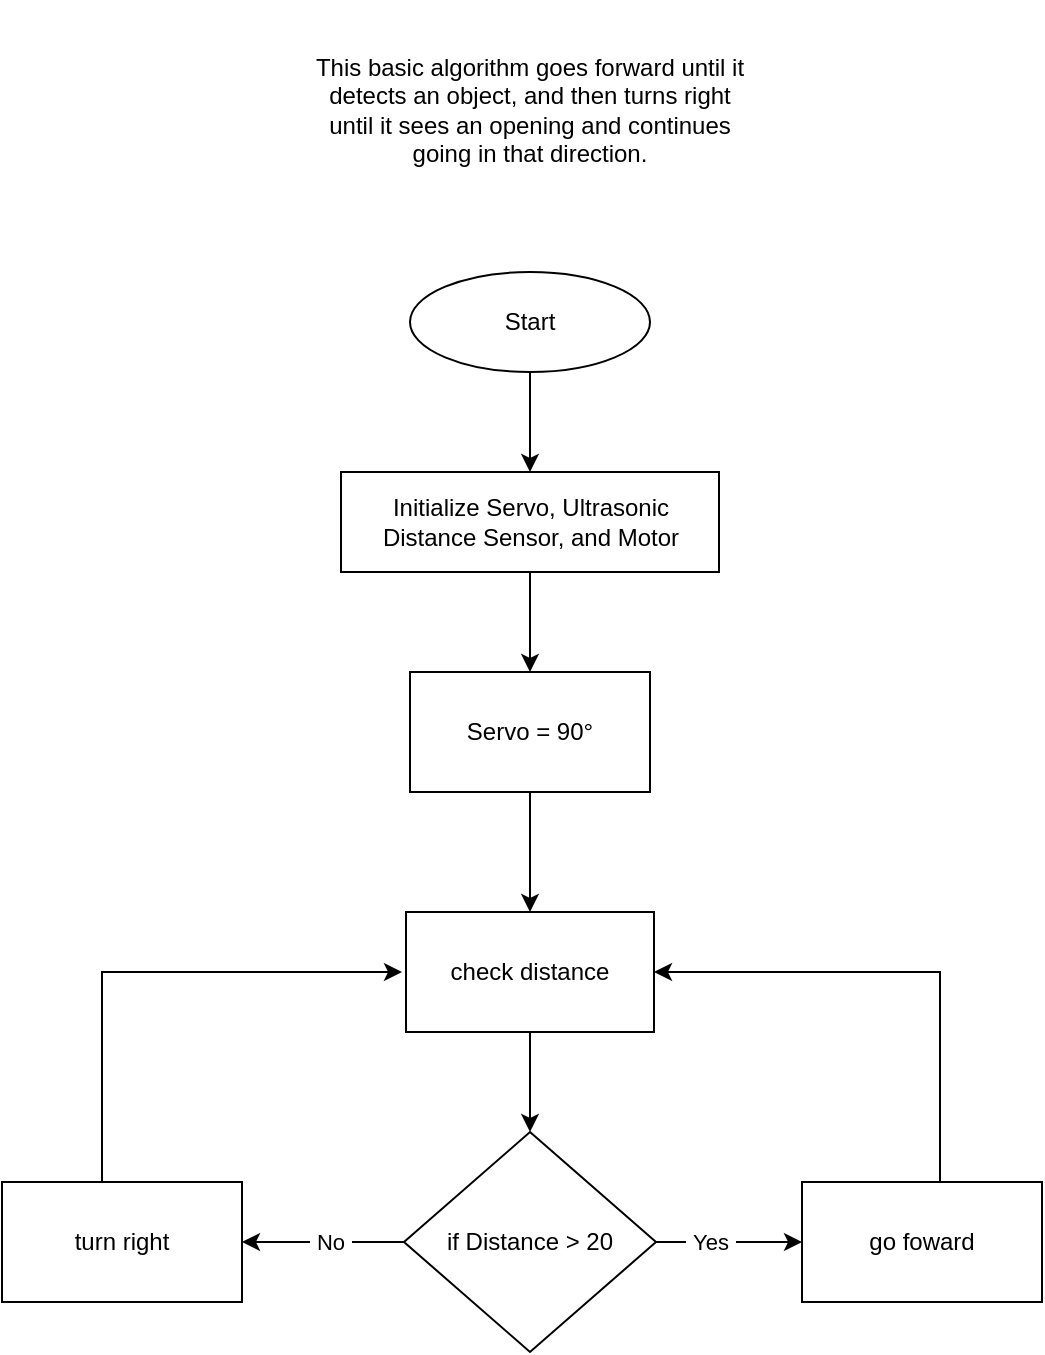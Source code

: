 <mxfile version="13.6.2" type="github">
  <diagram id="C5RBs43oDa-KdzZeNtuy" name="Page-1">
    <mxGraphModel dx="2044" dy="938" grid="1" gridSize="10" guides="1" tooltips="1" connect="1" arrows="1" fold="1" page="1" pageScale="1" pageWidth="827" pageHeight="1169" math="1" shadow="0">
      <root>
        <mxCell id="WIyWlLk6GJQsqaUBKTNV-0" />
        <mxCell id="WIyWlLk6GJQsqaUBKTNV-1" parent="WIyWlLk6GJQsqaUBKTNV-0" />
        <mxCell id="2JPTeXgYwpoZatpD3trd-2" style="edgeStyle=orthogonalEdgeStyle;rounded=0;orthogonalLoop=1;jettySize=auto;html=1;exitX=0.5;exitY=1;exitDx=0;exitDy=0;entryX=0.5;entryY=0;entryDx=0;entryDy=0;" parent="WIyWlLk6GJQsqaUBKTNV-1" source="2JPTeXgYwpoZatpD3trd-0" target="2JPTeXgYwpoZatpD3trd-1" edge="1">
          <mxGeometry relative="1" as="geometry" />
        </mxCell>
        <mxCell id="2JPTeXgYwpoZatpD3trd-0" value="Start" style="ellipse;whiteSpace=wrap;html=1;" parent="WIyWlLk6GJQsqaUBKTNV-1" vertex="1">
          <mxGeometry x="354" y="173" width="120" height="50" as="geometry" />
        </mxCell>
        <mxCell id="VCqVQ1Kvy9jVFjeIAkbA-29" value="" style="edgeStyle=orthogonalEdgeStyle;rounded=0;orthogonalLoop=1;jettySize=auto;html=1;" parent="WIyWlLk6GJQsqaUBKTNV-1" source="2JPTeXgYwpoZatpD3trd-1" target="VCqVQ1Kvy9jVFjeIAkbA-27" edge="1">
          <mxGeometry relative="1" as="geometry" />
        </mxCell>
        <mxCell id="2JPTeXgYwpoZatpD3trd-1" value="Initialize Servo, Ultrasonic Distance Sensor, and Motor" style="rounded=0;whiteSpace=wrap;html=1;" parent="WIyWlLk6GJQsqaUBKTNV-1" vertex="1">
          <mxGeometry x="319.5" y="273" width="189" height="50" as="geometry" />
        </mxCell>
        <mxCell id="PYJ6femRYfDiTaatvtO1-1" style="edgeStyle=orthogonalEdgeStyle;rounded=0;orthogonalLoop=1;jettySize=auto;html=1;" edge="1" parent="WIyWlLk6GJQsqaUBKTNV-1" source="2JPTeXgYwpoZatpD3trd-3">
          <mxGeometry relative="1" as="geometry">
            <mxPoint x="350" y="523" as="targetPoint" />
            <Array as="points">
              <mxPoint x="200" y="523" />
            </Array>
          </mxGeometry>
        </mxCell>
        <mxCell id="2JPTeXgYwpoZatpD3trd-3" value="turn right" style="rounded=0;whiteSpace=wrap;html=1;" parent="WIyWlLk6GJQsqaUBKTNV-1" vertex="1">
          <mxGeometry x="150" y="628" width="120" height="60" as="geometry" />
        </mxCell>
        <mxCell id="VCqVQ1Kvy9jVFjeIAkbA-7" value="" style="edgeStyle=orthogonalEdgeStyle;rounded=0;orthogonalLoop=1;jettySize=auto;html=1;" parent="WIyWlLk6GJQsqaUBKTNV-1" source="VCqVQ1Kvy9jVFjeIAkbA-0" target="VCqVQ1Kvy9jVFjeIAkbA-6" edge="1">
          <mxGeometry relative="1" as="geometry" />
        </mxCell>
        <mxCell id="VCqVQ1Kvy9jVFjeIAkbA-0" value="check distance" style="whiteSpace=wrap;html=1;rounded=0;" parent="WIyWlLk6GJQsqaUBKTNV-1" vertex="1">
          <mxGeometry x="352" y="493" width="124" height="60" as="geometry" />
        </mxCell>
        <mxCell id="VCqVQ1Kvy9jVFjeIAkbA-13" value="" style="edgeStyle=orthogonalEdgeStyle;rounded=0;orthogonalLoop=1;jettySize=auto;html=1;" parent="WIyWlLk6GJQsqaUBKTNV-1" source="VCqVQ1Kvy9jVFjeIAkbA-6" target="VCqVQ1Kvy9jVFjeIAkbA-12" edge="1">
          <mxGeometry relative="1" as="geometry">
            <Array as="points">
              <mxPoint x="540" y="658" />
              <mxPoint x="540" y="658" />
            </Array>
          </mxGeometry>
        </mxCell>
        <mxCell id="VCqVQ1Kvy9jVFjeIAkbA-34" value="&amp;nbsp;Yes&amp;nbsp;" style="edgeLabel;html=1;align=center;verticalAlign=middle;resizable=0;points=[];" parent="VCqVQ1Kvy9jVFjeIAkbA-13" vertex="1" connectable="0">
          <mxGeometry x="0.049" y="-7" relative="1" as="geometry">
            <mxPoint x="-11.5" y="-7" as="offset" />
          </mxGeometry>
        </mxCell>
        <mxCell id="VCqVQ1Kvy9jVFjeIAkbA-16" style="edgeStyle=orthogonalEdgeStyle;rounded=0;orthogonalLoop=1;jettySize=auto;html=1;entryX=1;entryY=0.5;entryDx=0;entryDy=0;" parent="WIyWlLk6GJQsqaUBKTNV-1" source="VCqVQ1Kvy9jVFjeIAkbA-6" target="2JPTeXgYwpoZatpD3trd-3" edge="1">
          <mxGeometry relative="1" as="geometry">
            <mxPoint x="413" y="853" as="targetPoint" />
            <Array as="points">
              <mxPoint x="310" y="658" />
              <mxPoint x="310" y="658" />
            </Array>
          </mxGeometry>
        </mxCell>
        <mxCell id="VCqVQ1Kvy9jVFjeIAkbA-35" value="&amp;nbsp;No&amp;nbsp;" style="edgeLabel;html=1;align=center;verticalAlign=middle;resizable=0;points=[];" parent="VCqVQ1Kvy9jVFjeIAkbA-16" vertex="1" connectable="0">
          <mxGeometry x="-0.289" y="4" relative="1" as="geometry">
            <mxPoint x="-8.67" y="-4" as="offset" />
          </mxGeometry>
        </mxCell>
        <mxCell id="VCqVQ1Kvy9jVFjeIAkbA-6" value="if Distance &amp;gt; 20" style="rhombus;whiteSpace=wrap;html=1;rounded=0;" parent="WIyWlLk6GJQsqaUBKTNV-1" vertex="1">
          <mxGeometry x="351" y="603" width="126" height="110" as="geometry" />
        </mxCell>
        <mxCell id="VCqVQ1Kvy9jVFjeIAkbA-21" style="edgeStyle=orthogonalEdgeStyle;rounded=0;orthogonalLoop=1;jettySize=auto;html=1;entryX=1;entryY=0.5;entryDx=0;entryDy=0;" parent="WIyWlLk6GJQsqaUBKTNV-1" source="VCqVQ1Kvy9jVFjeIAkbA-12" target="VCqVQ1Kvy9jVFjeIAkbA-0" edge="1">
          <mxGeometry relative="1" as="geometry">
            <mxPoint x="419" y="573" as="targetPoint" />
            <Array as="points">
              <mxPoint x="619" y="523" />
            </Array>
          </mxGeometry>
        </mxCell>
        <mxCell id="VCqVQ1Kvy9jVFjeIAkbA-12" value="go foward" style="whiteSpace=wrap;html=1;rounded=0;" parent="WIyWlLk6GJQsqaUBKTNV-1" vertex="1">
          <mxGeometry x="550" y="628" width="120" height="60" as="geometry" />
        </mxCell>
        <mxCell id="VCqVQ1Kvy9jVFjeIAkbA-30" value="" style="edgeStyle=orthogonalEdgeStyle;rounded=0;orthogonalLoop=1;jettySize=auto;html=1;" parent="WIyWlLk6GJQsqaUBKTNV-1" source="VCqVQ1Kvy9jVFjeIAkbA-27" target="VCqVQ1Kvy9jVFjeIAkbA-0" edge="1">
          <mxGeometry relative="1" as="geometry" />
        </mxCell>
        <mxCell id="VCqVQ1Kvy9jVFjeIAkbA-27" value="&lt;span&gt;Servo = 90°&lt;/span&gt;" style="rounded=0;whiteSpace=wrap;html=1;" parent="WIyWlLk6GJQsqaUBKTNV-1" vertex="1">
          <mxGeometry x="354" y="373" width="120" height="60" as="geometry" />
        </mxCell>
        <mxCell id="PYJ6femRYfDiTaatvtO1-14" value="This basic algorithm goes forward until it detects an object, and then turns right until it sees an opening and continues going in that direction." style="text;html=1;strokeColor=none;fillColor=none;align=center;verticalAlign=middle;whiteSpace=wrap;rounded=0;" vertex="1" parent="WIyWlLk6GJQsqaUBKTNV-1">
          <mxGeometry x="304" y="37" width="220" height="110" as="geometry" />
        </mxCell>
      </root>
    </mxGraphModel>
  </diagram>
</mxfile>
